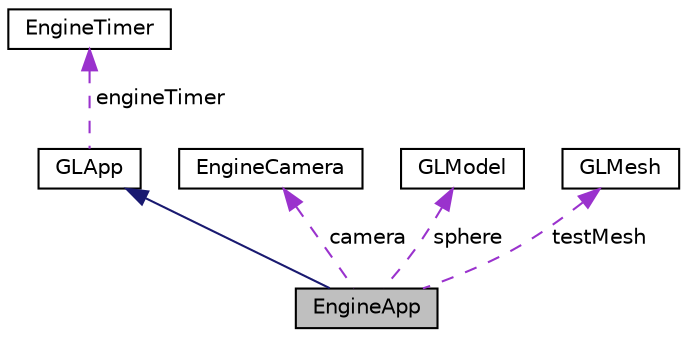 digraph "EngineApp"
{
  edge [fontname="Helvetica",fontsize="10",labelfontname="Helvetica",labelfontsize="10"];
  node [fontname="Helvetica",fontsize="10",shape=record];
  Node2 [label="EngineApp",height=0.2,width=0.4,color="black", fillcolor="grey75", style="filled", fontcolor="black"];
  Node3 -> Node2 [dir="back",color="midnightblue",fontsize="10",style="solid",fontname="Helvetica"];
  Node3 [label="GLApp",height=0.2,width=0.4,color="black", fillcolor="white", style="filled",URL="$class_g_l_app.html"];
  Node4 -> Node3 [dir="back",color="darkorchid3",fontsize="10",style="dashed",label=" engineTimer" ,fontname="Helvetica"];
  Node4 [label="EngineTimer",height=0.2,width=0.4,color="black", fillcolor="white", style="filled",URL="$class_engine_timer.html"];
  Node5 -> Node2 [dir="back",color="darkorchid3",fontsize="10",style="dashed",label=" camera" ,fontname="Helvetica"];
  Node5 [label="EngineCamera",height=0.2,width=0.4,color="black", fillcolor="white", style="filled",URL="$class_engine_camera.html"];
  Node6 -> Node2 [dir="back",color="darkorchid3",fontsize="10",style="dashed",label=" sphere" ,fontname="Helvetica"];
  Node6 [label="GLModel",height=0.2,width=0.4,color="black", fillcolor="white", style="filled",URL="$class_g_l_model.html"];
  Node7 -> Node2 [dir="back",color="darkorchid3",fontsize="10",style="dashed",label=" testMesh" ,fontname="Helvetica"];
  Node7 [label="GLMesh",height=0.2,width=0.4,color="black", fillcolor="white", style="filled",URL="$class_g_l_mesh.html"];
}
